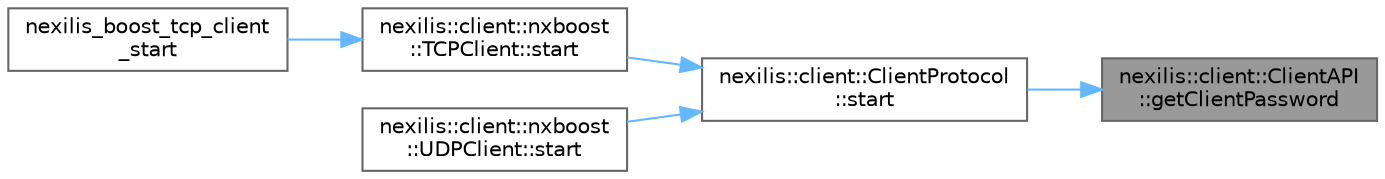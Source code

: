 digraph "nexilis::client::ClientAPI::getClientPassword"
{
 // LATEX_PDF_SIZE
  bgcolor="transparent";
  edge [fontname=Helvetica,fontsize=10,labelfontname=Helvetica,labelfontsize=10];
  node [fontname=Helvetica,fontsize=10,shape=box,height=0.2,width=0.4];
  rankdir="RL";
  Node1 [id="Node000001",label="nexilis::client::ClientAPI\l::getClientPassword",height=0.2,width=0.4,color="gray40", fillcolor="grey60", style="filled", fontcolor="black",tooltip=" "];
  Node1 -> Node2 [id="edge1_Node000001_Node000002",dir="back",color="steelblue1",style="solid",tooltip=" "];
  Node2 [id="Node000002",label="nexilis::client::ClientProtocol\l::start",height=0.2,width=0.4,color="grey40", fillcolor="white", style="filled",URL="$da/d2e/classnexilis_1_1client_1_1ClientProtocol.html#adb183b69b19afbfd9dff33ef637dd30a",tooltip=" "];
  Node2 -> Node3 [id="edge2_Node000002_Node000003",dir="back",color="steelblue1",style="solid",tooltip=" "];
  Node3 [id="Node000003",label="nexilis::client::nxboost\l::TCPClient::start",height=0.2,width=0.4,color="grey40", fillcolor="white", style="filled",URL="$d1/d21/classnexilis_1_1client_1_1nxboost_1_1TCPClient.html#aa33257eb91ceaddd1289e83aa03d7ba6",tooltip="Protocol::start() implementation."];
  Node3 -> Node4 [id="edge3_Node000003_Node000004",dir="back",color="steelblue1",style="solid",tooltip=" "];
  Node4 [id="Node000004",label="nexilis_boost_tcp_client\l_start",height=0.2,width=0.4,color="grey40", fillcolor="white", style="filled",URL="$d8/df0/boost__tcp__client__c_8cc.html#aa7de3448ecaaf164b22a7fc66cbe7356",tooltip=" "];
  Node2 -> Node5 [id="edge4_Node000002_Node000005",dir="back",color="steelblue1",style="solid",tooltip=" "];
  Node5 [id="Node000005",label="nexilis::client::nxboost\l::UDPClient::start",height=0.2,width=0.4,color="grey40", fillcolor="white", style="filled",URL="$db/dfd/classnexilis_1_1client_1_1nxboost_1_1UDPClient.html#a49787569066c0c36fc7ca9cf7a566640",tooltip="Protocol::start() implementation."];
}
